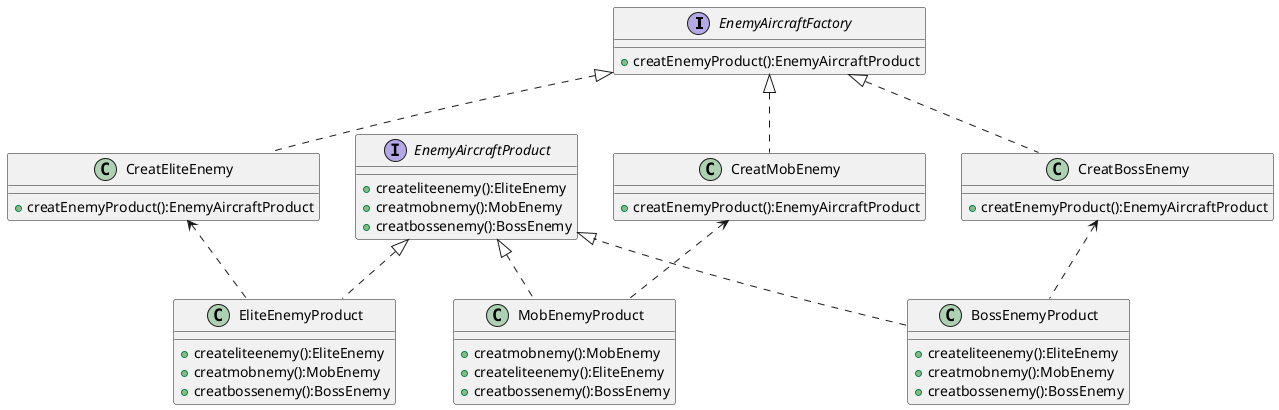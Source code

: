 @startuml
'https://plantuml.com/class-diagram

interface EnemyAircraftFactory{
    + creatEnemyProduct():EnemyAircraftProduct
}

interface EnemyAircraftProduct{
    + createliteenemy():EliteEnemy
    + creatmobnemy():MobEnemy
    + creatbossenemy():BossEnemy
}

EnemyAircraftProduct <|.. EliteEnemyProduct
EnemyAircraftProduct <|.. MobEnemyProduct
EnemyAircraftProduct <|.. BossEnemyProduct

EnemyAircraftFactory <|.. CreatEliteEnemy
EnemyAircraftFactory <|.. CreatMobEnemy
EnemyAircraftFactory <|.. CreatBossEnemy

CreatMobEnemy <.. MobEnemyProduct
CreatEliteEnemy <.. EliteEnemyProduct
CreatBossEnemy <.. BossEnemyProduct

class CreatEliteEnemy{
    + creatEnemyProduct():EnemyAircraftProduct
}

class CreatMobEnemy{
    + creatEnemyProduct():EnemyAircraftProduct
}

class CreatBossEnemy{
    + creatEnemyProduct():EnemyAircraftProduct
}

class MobEnemyProduct {
    + creatmobnemy():MobEnemy
    + createliteenemy():EliteEnemy
    + creatbossenemy():BossEnemy
}

class EliteEnemyProduct {
    + createliteenemy():EliteEnemy
    + creatmobnemy():MobEnemy
    + creatbossenemy():BossEnemy
}

class BossEnemyProduct{
    + createliteenemy():EliteEnemy
    + creatmobnemy():MobEnemy
    + creatbossenemy():BossEnemy
}

@enduml